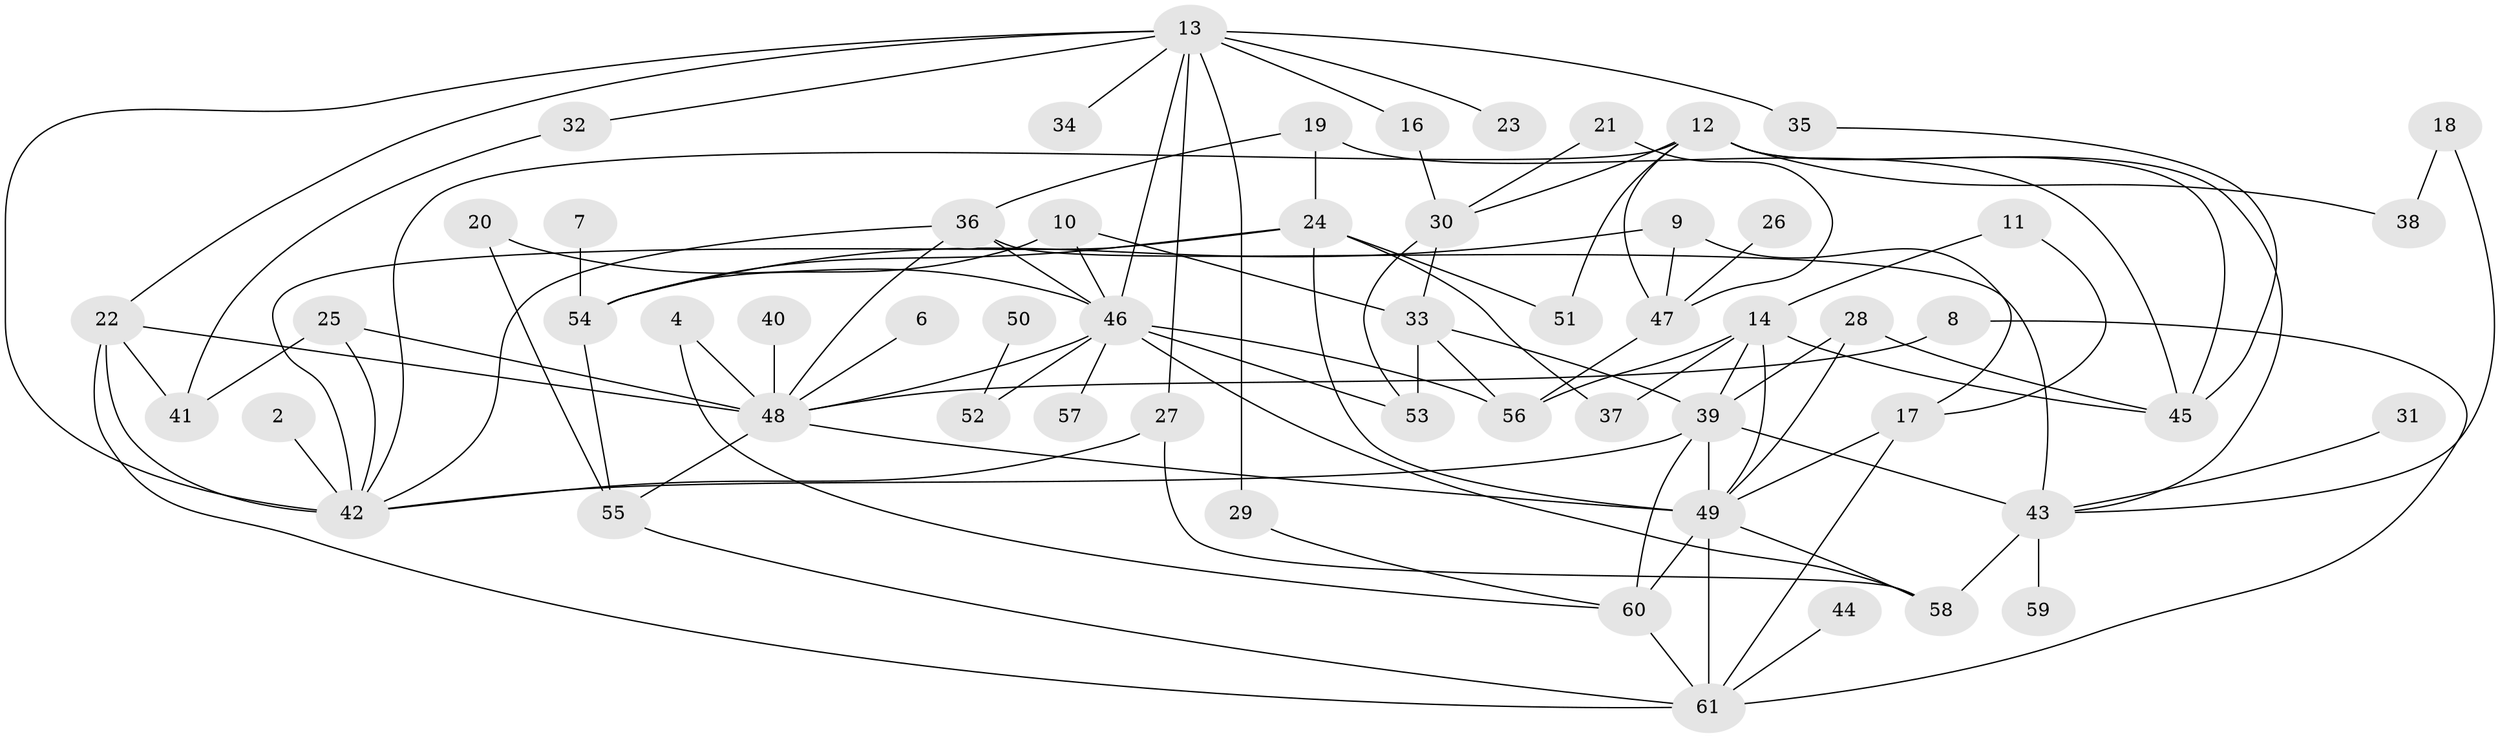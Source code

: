 // original degree distribution, {1: 0.16393442622950818, 0: 0.03278688524590164, 3: 0.26229508196721313, 2: 0.2786885245901639, 4: 0.10655737704918032, 6: 0.06557377049180328, 5: 0.07377049180327869, 7: 0.00819672131147541, 8: 0.00819672131147541}
// Generated by graph-tools (version 1.1) at 2025/25/03/09/25 03:25:18]
// undirected, 57 vertices, 104 edges
graph export_dot {
graph [start="1"]
  node [color=gray90,style=filled];
  2;
  4;
  6;
  7;
  8;
  9;
  10;
  11;
  12;
  13;
  14;
  16;
  17;
  18;
  19;
  20;
  21;
  22;
  23;
  24;
  25;
  26;
  27;
  28;
  29;
  30;
  31;
  32;
  33;
  34;
  35;
  36;
  37;
  38;
  39;
  40;
  41;
  42;
  43;
  44;
  45;
  46;
  47;
  48;
  49;
  50;
  51;
  52;
  53;
  54;
  55;
  56;
  57;
  58;
  59;
  60;
  61;
  2 -- 42 [weight=1.0];
  4 -- 48 [weight=1.0];
  4 -- 60 [weight=1.0];
  6 -- 48 [weight=1.0];
  7 -- 54 [weight=1.0];
  8 -- 48 [weight=1.0];
  8 -- 61 [weight=1.0];
  9 -- 17 [weight=1.0];
  9 -- 47 [weight=1.0];
  9 -- 54 [weight=1.0];
  10 -- 33 [weight=1.0];
  10 -- 46 [weight=1.0];
  10 -- 54 [weight=1.0];
  11 -- 14 [weight=1.0];
  11 -- 17 [weight=1.0];
  12 -- 30 [weight=1.0];
  12 -- 38 [weight=1.0];
  12 -- 42 [weight=1.0];
  12 -- 43 [weight=1.0];
  12 -- 45 [weight=1.0];
  12 -- 47 [weight=1.0];
  12 -- 51 [weight=1.0];
  13 -- 16 [weight=1.0];
  13 -- 22 [weight=1.0];
  13 -- 23 [weight=1.0];
  13 -- 27 [weight=1.0];
  13 -- 29 [weight=1.0];
  13 -- 32 [weight=1.0];
  13 -- 34 [weight=1.0];
  13 -- 35 [weight=2.0];
  13 -- 42 [weight=1.0];
  13 -- 46 [weight=1.0];
  14 -- 37 [weight=1.0];
  14 -- 39 [weight=1.0];
  14 -- 45 [weight=1.0];
  14 -- 49 [weight=1.0];
  14 -- 56 [weight=1.0];
  16 -- 30 [weight=1.0];
  17 -- 49 [weight=2.0];
  17 -- 61 [weight=1.0];
  18 -- 38 [weight=1.0];
  18 -- 43 [weight=1.0];
  19 -- 24 [weight=1.0];
  19 -- 36 [weight=1.0];
  19 -- 45 [weight=1.0];
  20 -- 46 [weight=1.0];
  20 -- 55 [weight=1.0];
  21 -- 30 [weight=2.0];
  21 -- 47 [weight=1.0];
  22 -- 41 [weight=1.0];
  22 -- 42 [weight=3.0];
  22 -- 48 [weight=2.0];
  22 -- 61 [weight=1.0];
  24 -- 37 [weight=1.0];
  24 -- 42 [weight=1.0];
  24 -- 49 [weight=1.0];
  24 -- 51 [weight=2.0];
  24 -- 54 [weight=1.0];
  25 -- 41 [weight=1.0];
  25 -- 42 [weight=1.0];
  25 -- 48 [weight=1.0];
  26 -- 47 [weight=1.0];
  27 -- 42 [weight=1.0];
  27 -- 58 [weight=1.0];
  28 -- 39 [weight=1.0];
  28 -- 45 [weight=1.0];
  28 -- 49 [weight=1.0];
  29 -- 60 [weight=1.0];
  30 -- 33 [weight=1.0];
  30 -- 53 [weight=1.0];
  31 -- 43 [weight=1.0];
  32 -- 41 [weight=1.0];
  33 -- 39 [weight=1.0];
  33 -- 53 [weight=1.0];
  33 -- 56 [weight=1.0];
  35 -- 45 [weight=1.0];
  36 -- 42 [weight=1.0];
  36 -- 43 [weight=1.0];
  36 -- 46 [weight=1.0];
  36 -- 48 [weight=1.0];
  39 -- 42 [weight=1.0];
  39 -- 43 [weight=1.0];
  39 -- 49 [weight=1.0];
  39 -- 60 [weight=1.0];
  40 -- 48 [weight=1.0];
  43 -- 58 [weight=1.0];
  43 -- 59 [weight=1.0];
  44 -- 61 [weight=1.0];
  46 -- 48 [weight=1.0];
  46 -- 52 [weight=1.0];
  46 -- 53 [weight=1.0];
  46 -- 56 [weight=1.0];
  46 -- 57 [weight=1.0];
  46 -- 58 [weight=1.0];
  47 -- 56 [weight=1.0];
  48 -- 49 [weight=1.0];
  48 -- 55 [weight=1.0];
  49 -- 58 [weight=1.0];
  49 -- 60 [weight=1.0];
  49 -- 61 [weight=1.0];
  50 -- 52 [weight=1.0];
  54 -- 55 [weight=1.0];
  55 -- 61 [weight=1.0];
  60 -- 61 [weight=1.0];
}
